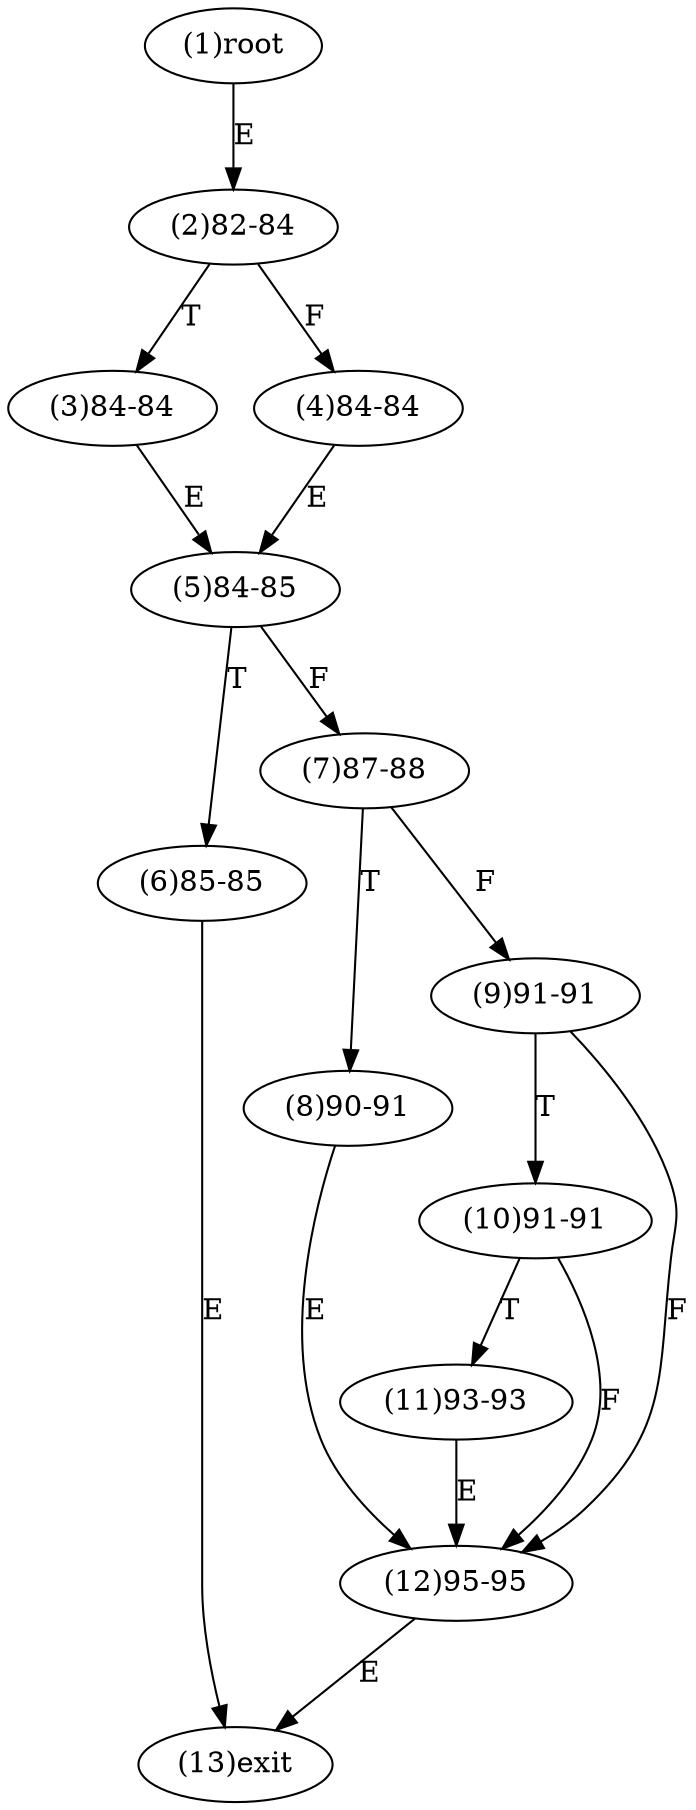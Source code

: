 digraph "" { 
1[ label="(1)root"];
2[ label="(2)82-84"];
3[ label="(3)84-84"];
4[ label="(4)84-84"];
5[ label="(5)84-85"];
6[ label="(6)85-85"];
7[ label="(7)87-88"];
8[ label="(8)90-91"];
9[ label="(9)91-91"];
10[ label="(10)91-91"];
11[ label="(11)93-93"];
12[ label="(12)95-95"];
13[ label="(13)exit"];
1->2[ label="E"];
2->4[ label="F"];
2->3[ label="T"];
3->5[ label="E"];
4->5[ label="E"];
5->7[ label="F"];
5->6[ label="T"];
6->13[ label="E"];
7->9[ label="F"];
7->8[ label="T"];
8->12[ label="E"];
9->12[ label="F"];
9->10[ label="T"];
10->12[ label="F"];
10->11[ label="T"];
11->12[ label="E"];
12->13[ label="E"];
}